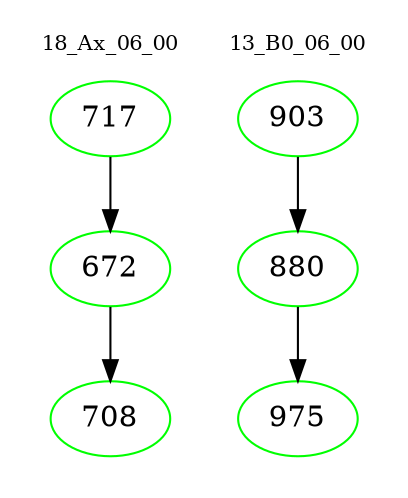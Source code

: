 digraph{
subgraph cluster_0 {
color = white
label = "18_Ax_06_00";
fontsize=10;
T0_717 [label="717", color="green"]
T0_717 -> T0_672 [color="black"]
T0_672 [label="672", color="green"]
T0_672 -> T0_708 [color="black"]
T0_708 [label="708", color="green"]
}
subgraph cluster_1 {
color = white
label = "13_B0_06_00";
fontsize=10;
T1_903 [label="903", color="green"]
T1_903 -> T1_880 [color="black"]
T1_880 [label="880", color="green"]
T1_880 -> T1_975 [color="black"]
T1_975 [label="975", color="green"]
}
}
